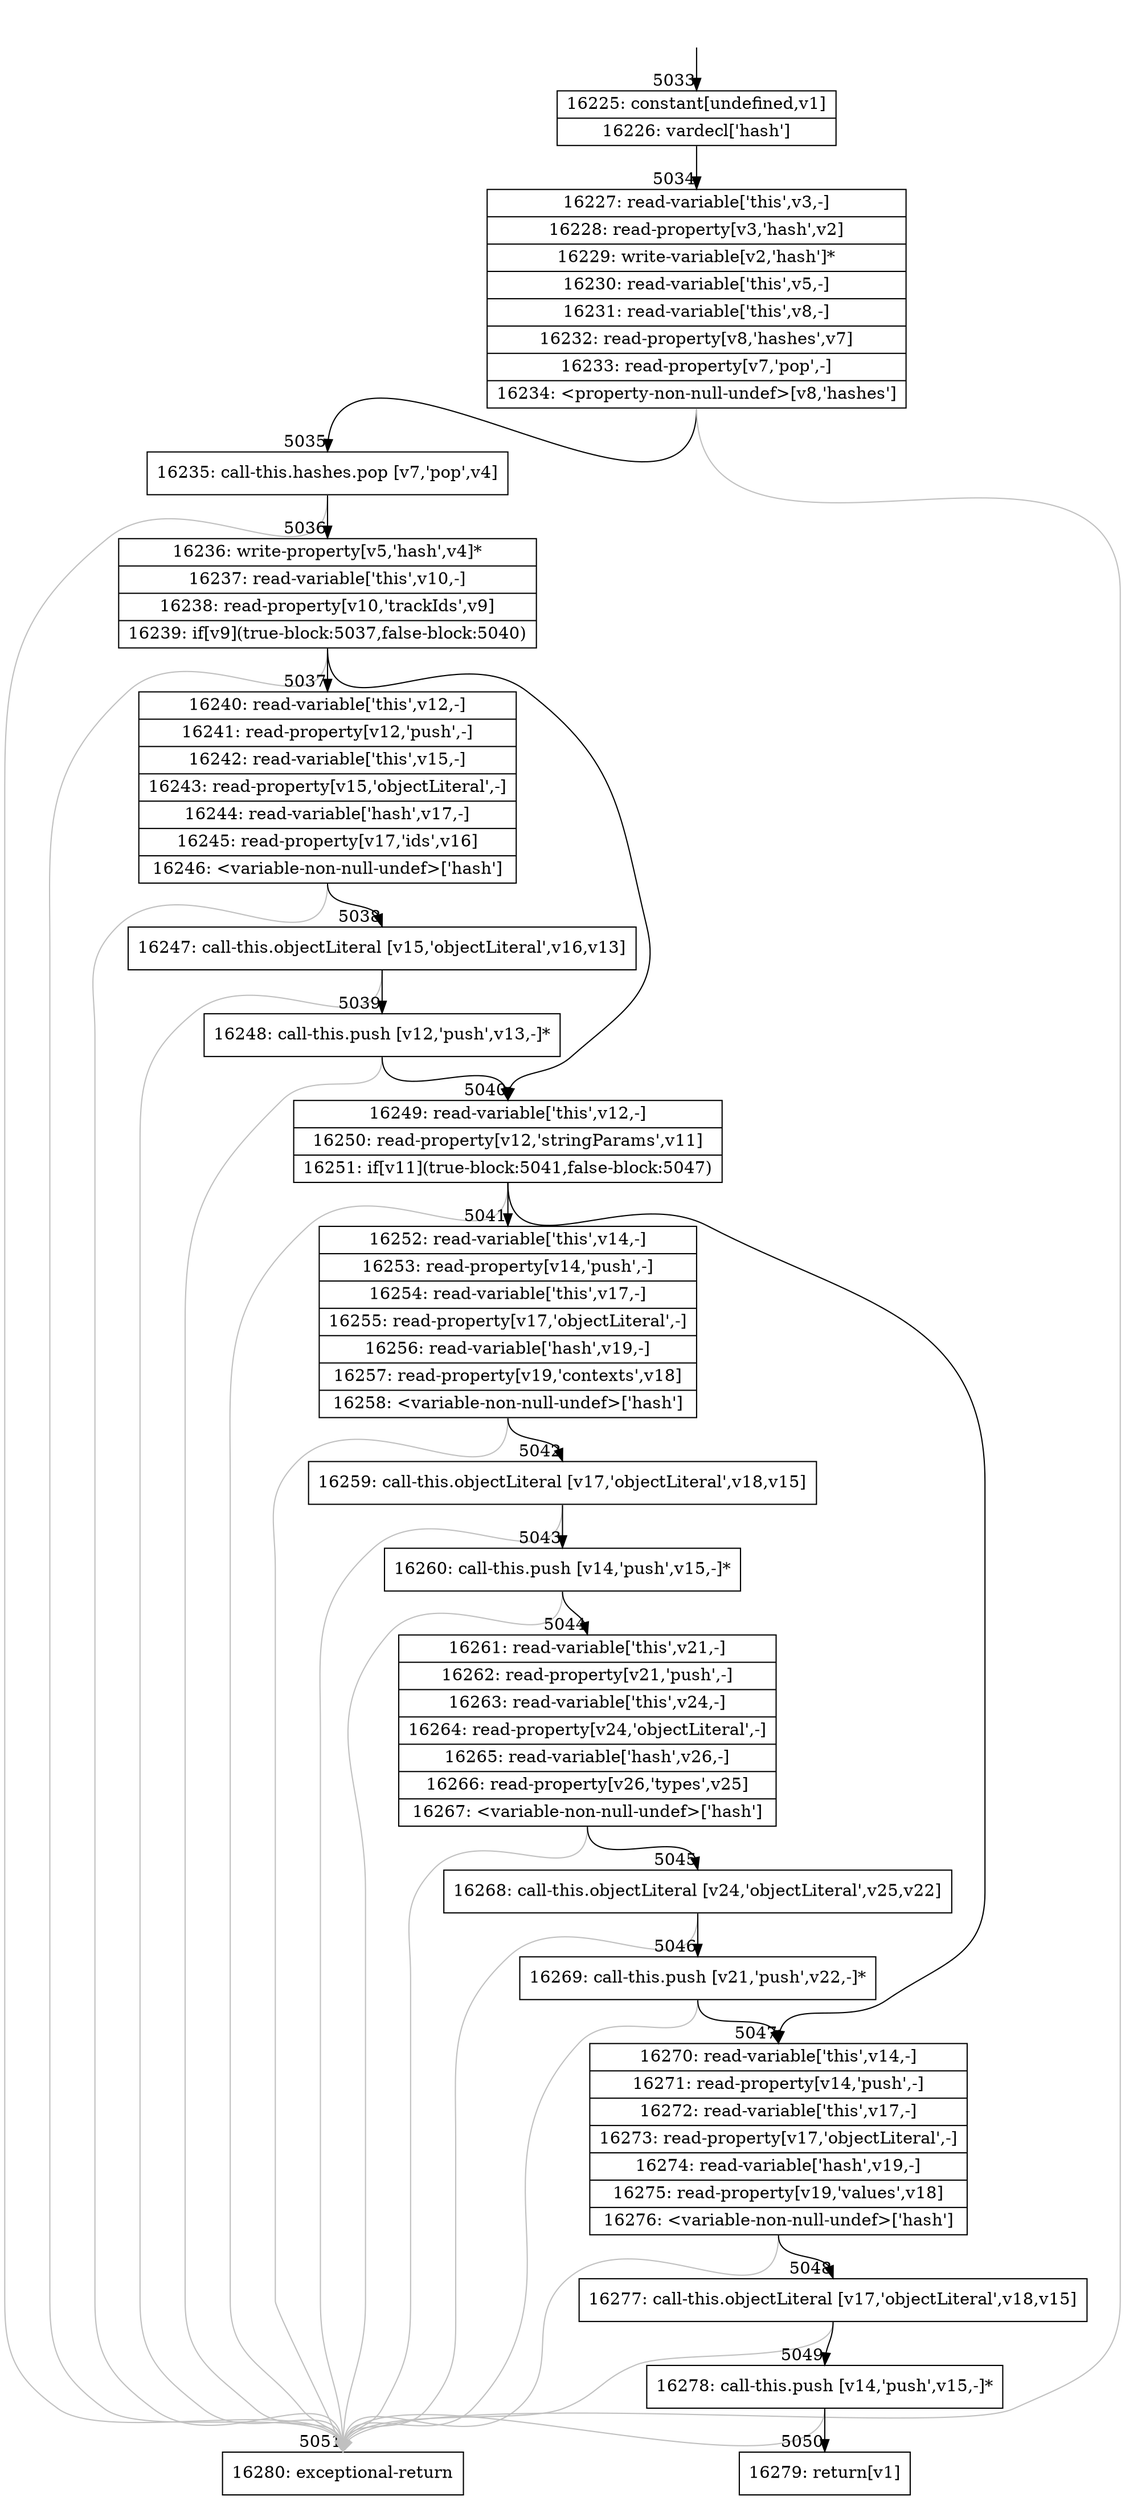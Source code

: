 digraph {
rankdir="TD"
BB_entry233[shape=none,label=""];
BB_entry233 -> BB5033 [tailport=s, headport=n, headlabel="    5033"]
BB5033 [shape=record label="{16225: constant[undefined,v1]|16226: vardecl['hash']}" ] 
BB5033 -> BB5034 [tailport=s, headport=n, headlabel="      5034"]
BB5034 [shape=record label="{16227: read-variable['this',v3,-]|16228: read-property[v3,'hash',v2]|16229: write-variable[v2,'hash']*|16230: read-variable['this',v5,-]|16231: read-variable['this',v8,-]|16232: read-property[v8,'hashes',v7]|16233: read-property[v7,'pop',-]|16234: \<property-non-null-undef\>[v8,'hashes']}" ] 
BB5034 -> BB5035 [tailport=s, headport=n, headlabel="      5035"]
BB5034 -> BB5051 [tailport=s, headport=n, color=gray, headlabel="      5051"]
BB5035 [shape=record label="{16235: call-this.hashes.pop [v7,'pop',v4]}" ] 
BB5035 -> BB5036 [tailport=s, headport=n, headlabel="      5036"]
BB5035 -> BB5051 [tailport=s, headport=n, color=gray]
BB5036 [shape=record label="{16236: write-property[v5,'hash',v4]*|16237: read-variable['this',v10,-]|16238: read-property[v10,'trackIds',v9]|16239: if[v9](true-block:5037,false-block:5040)}" ] 
BB5036 -> BB5037 [tailport=s, headport=n, headlabel="      5037"]
BB5036 -> BB5040 [tailport=s, headport=n, headlabel="      5040"]
BB5036 -> BB5051 [tailport=s, headport=n, color=gray]
BB5037 [shape=record label="{16240: read-variable['this',v12,-]|16241: read-property[v12,'push',-]|16242: read-variable['this',v15,-]|16243: read-property[v15,'objectLiteral',-]|16244: read-variable['hash',v17,-]|16245: read-property[v17,'ids',v16]|16246: \<variable-non-null-undef\>['hash']}" ] 
BB5037 -> BB5038 [tailport=s, headport=n, headlabel="      5038"]
BB5037 -> BB5051 [tailport=s, headport=n, color=gray]
BB5038 [shape=record label="{16247: call-this.objectLiteral [v15,'objectLiteral',v16,v13]}" ] 
BB5038 -> BB5039 [tailport=s, headport=n, headlabel="      5039"]
BB5038 -> BB5051 [tailport=s, headport=n, color=gray]
BB5039 [shape=record label="{16248: call-this.push [v12,'push',v13,-]*}" ] 
BB5039 -> BB5040 [tailport=s, headport=n]
BB5039 -> BB5051 [tailport=s, headport=n, color=gray]
BB5040 [shape=record label="{16249: read-variable['this',v12,-]|16250: read-property[v12,'stringParams',v11]|16251: if[v11](true-block:5041,false-block:5047)}" ] 
BB5040 -> BB5041 [tailport=s, headport=n, headlabel="      5041"]
BB5040 -> BB5047 [tailport=s, headport=n, headlabel="      5047"]
BB5040 -> BB5051 [tailport=s, headport=n, color=gray]
BB5041 [shape=record label="{16252: read-variable['this',v14,-]|16253: read-property[v14,'push',-]|16254: read-variable['this',v17,-]|16255: read-property[v17,'objectLiteral',-]|16256: read-variable['hash',v19,-]|16257: read-property[v19,'contexts',v18]|16258: \<variable-non-null-undef\>['hash']}" ] 
BB5041 -> BB5042 [tailport=s, headport=n, headlabel="      5042"]
BB5041 -> BB5051 [tailport=s, headport=n, color=gray]
BB5042 [shape=record label="{16259: call-this.objectLiteral [v17,'objectLiteral',v18,v15]}" ] 
BB5042 -> BB5043 [tailport=s, headport=n, headlabel="      5043"]
BB5042 -> BB5051 [tailport=s, headport=n, color=gray]
BB5043 [shape=record label="{16260: call-this.push [v14,'push',v15,-]*}" ] 
BB5043 -> BB5044 [tailport=s, headport=n, headlabel="      5044"]
BB5043 -> BB5051 [tailport=s, headport=n, color=gray]
BB5044 [shape=record label="{16261: read-variable['this',v21,-]|16262: read-property[v21,'push',-]|16263: read-variable['this',v24,-]|16264: read-property[v24,'objectLiteral',-]|16265: read-variable['hash',v26,-]|16266: read-property[v26,'types',v25]|16267: \<variable-non-null-undef\>['hash']}" ] 
BB5044 -> BB5045 [tailport=s, headport=n, headlabel="      5045"]
BB5044 -> BB5051 [tailport=s, headport=n, color=gray]
BB5045 [shape=record label="{16268: call-this.objectLiteral [v24,'objectLiteral',v25,v22]}" ] 
BB5045 -> BB5046 [tailport=s, headport=n, headlabel="      5046"]
BB5045 -> BB5051 [tailport=s, headport=n, color=gray]
BB5046 [shape=record label="{16269: call-this.push [v21,'push',v22,-]*}" ] 
BB5046 -> BB5047 [tailport=s, headport=n]
BB5046 -> BB5051 [tailport=s, headport=n, color=gray]
BB5047 [shape=record label="{16270: read-variable['this',v14,-]|16271: read-property[v14,'push',-]|16272: read-variable['this',v17,-]|16273: read-property[v17,'objectLiteral',-]|16274: read-variable['hash',v19,-]|16275: read-property[v19,'values',v18]|16276: \<variable-non-null-undef\>['hash']}" ] 
BB5047 -> BB5048 [tailport=s, headport=n, headlabel="      5048"]
BB5047 -> BB5051 [tailport=s, headport=n, color=gray]
BB5048 [shape=record label="{16277: call-this.objectLiteral [v17,'objectLiteral',v18,v15]}" ] 
BB5048 -> BB5049 [tailport=s, headport=n, headlabel="      5049"]
BB5048 -> BB5051 [tailport=s, headport=n, color=gray]
BB5049 [shape=record label="{16278: call-this.push [v14,'push',v15,-]*}" ] 
BB5049 -> BB5050 [tailport=s, headport=n, headlabel="      5050"]
BB5049 -> BB5051 [tailport=s, headport=n, color=gray]
BB5050 [shape=record label="{16279: return[v1]}" ] 
BB5051 [shape=record label="{16280: exceptional-return}" ] 
//#$~ 3139
}
